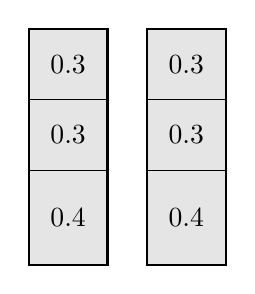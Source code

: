 \begin{tikzpicture}[
item/.style={fill={black!10},draw},
bin/.style={draw,thick},
]
\path[item]
    (0.0,0.0) rectangle +(1,1.2) node[pos=0.5] {0.4}
    (0.0,1.2) rectangle +(1,0.9) node[pos=0.5] {0.3}
    (0.0,2.1) rectangle +(1,0.9) node[pos=0.5] {0.3}
    (1.5,0.0) rectangle +(1,1.2) node[pos=0.5] {0.4}
    (1.5,1.2) rectangle +(1,0.9) node[pos=0.5] {0.3}
    (1.5,2.1) rectangle +(1,0.9) node[pos=0.5] {0.3};
\path[bin]
    (0,0) rectangle +(1,3)
    ++(1.5,0) rectangle +(1,3);
\end{tikzpicture}

